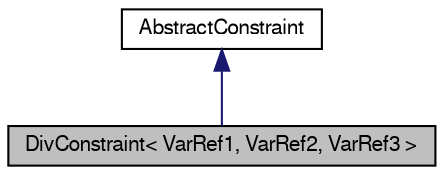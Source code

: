 digraph G
{
  edge [fontname="FreeSans",fontsize="10",labelfontname="FreeSans",labelfontsize="10"];
  node [fontname="FreeSans",fontsize="10",shape=record];
  Node1 [label="DivConstraint\< VarRef1, VarRef2, VarRef3 \>",height=0.2,width=0.4,color="black", fillcolor="grey75", style="filled" fontcolor="black"];
  Node2 -> Node1 [dir=back,color="midnightblue",fontsize="10",style="solid",fontname="FreeSans"];
  Node2 [label="AbstractConstraint",height=0.2,width=0.4,color="black", fillcolor="white", style="filled",URL="$class_abstract_constraint.html",tooltip="Base type from which all constraints are derived."];
}
